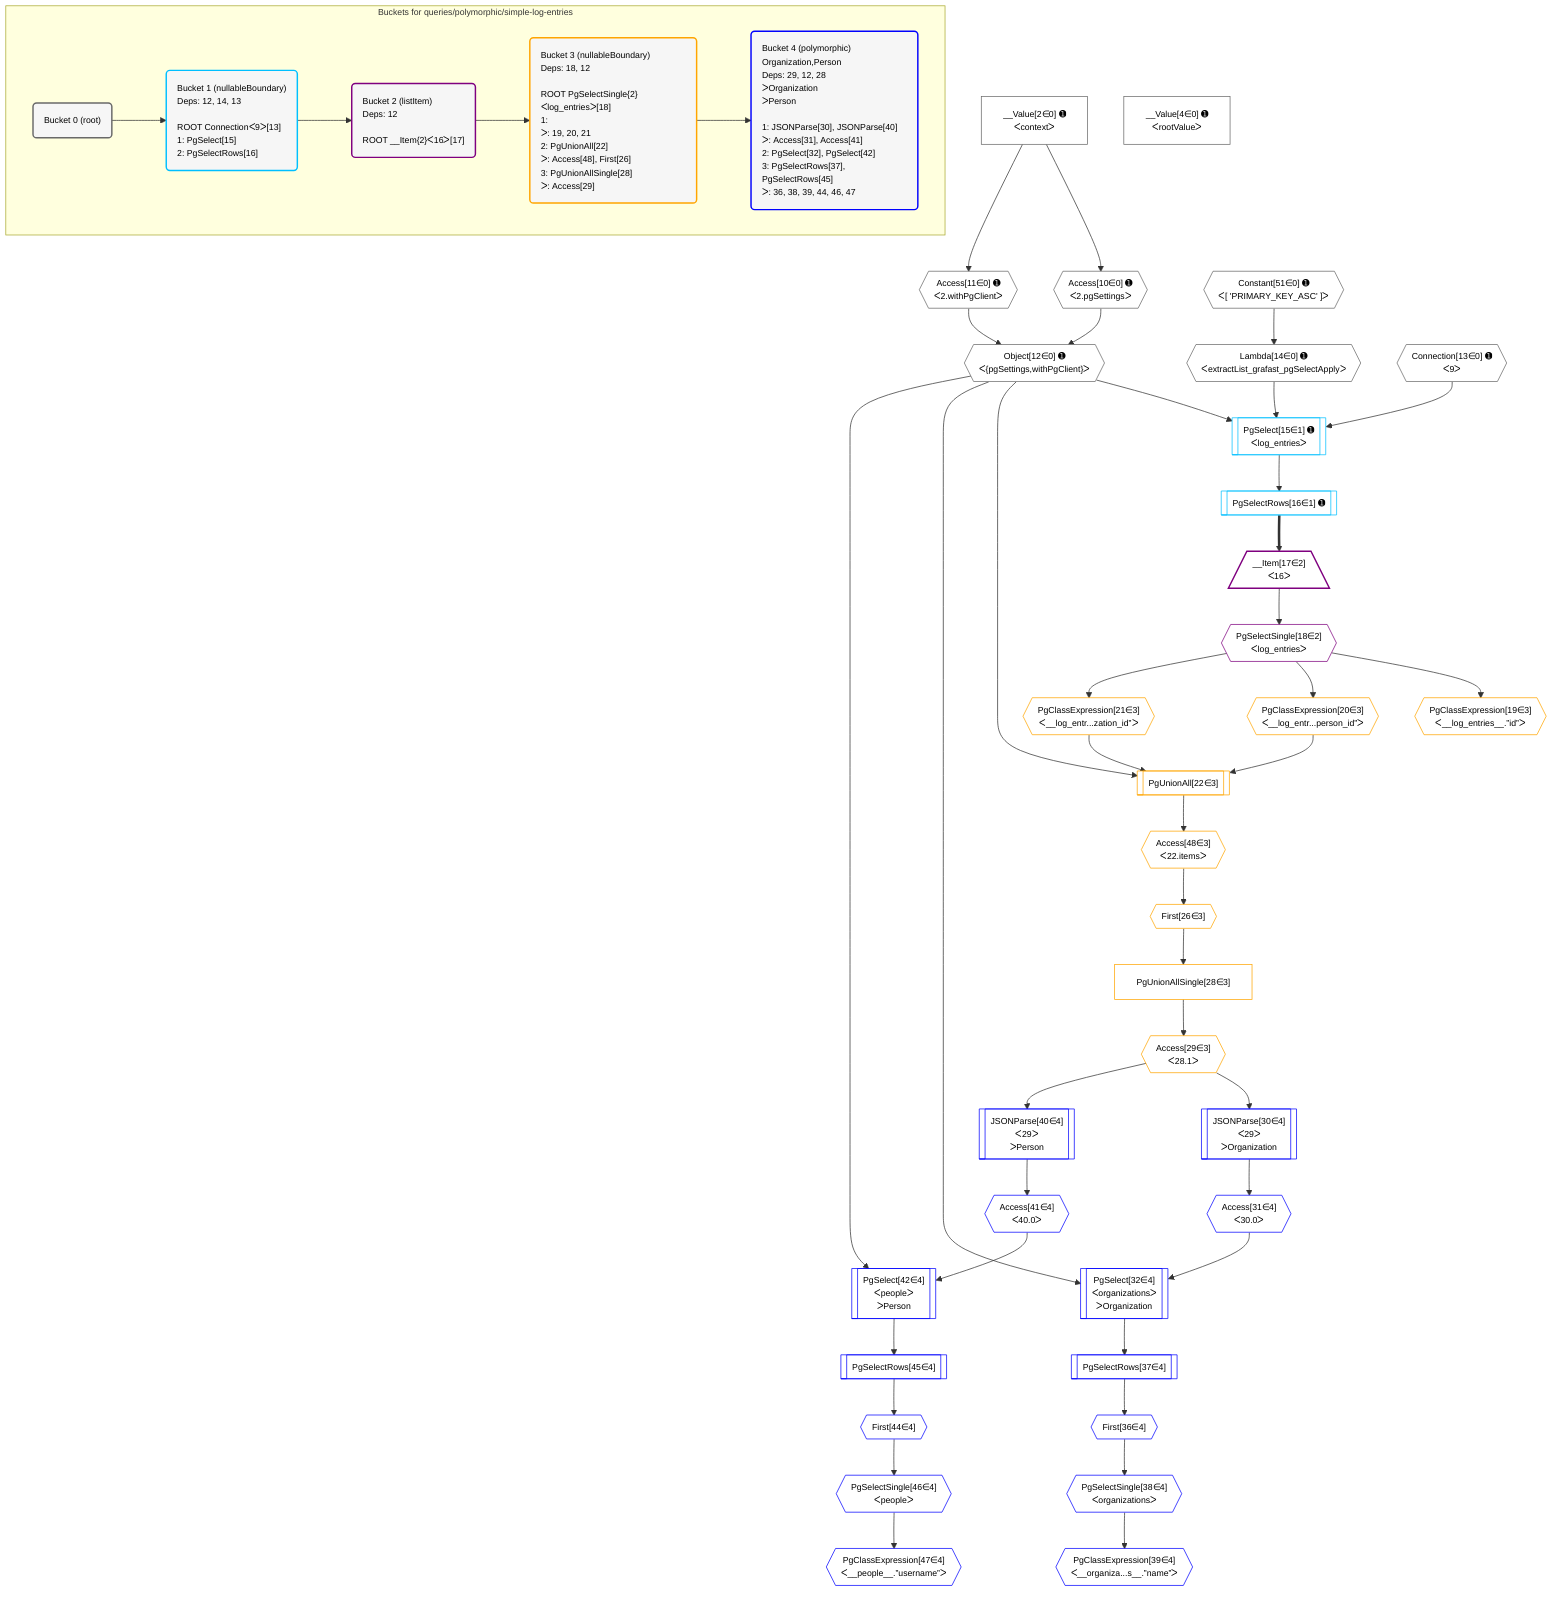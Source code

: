 %%{init: {'themeVariables': { 'fontSize': '12px'}}}%%
graph TD
    classDef path fill:#eee,stroke:#000,color:#000
    classDef plan fill:#fff,stroke-width:1px,color:#000
    classDef itemplan fill:#fff,stroke-width:2px,color:#000
    classDef unbatchedplan fill:#dff,stroke-width:1px,color:#000
    classDef sideeffectplan fill:#fcc,stroke-width:2px,color:#000
    classDef bucket fill:#f6f6f6,color:#000,stroke-width:2px,text-align:left


    %% plan dependencies
    Object12{{"Object[12∈0] ➊<br />ᐸ{pgSettings,withPgClient}ᐳ"}}:::plan
    Access10{{"Access[10∈0] ➊<br />ᐸ2.pgSettingsᐳ"}}:::plan
    Access11{{"Access[11∈0] ➊<br />ᐸ2.withPgClientᐳ"}}:::plan
    Access10 & Access11 --> Object12
    __Value2["__Value[2∈0] ➊<br />ᐸcontextᐳ"]:::plan
    __Value2 --> Access10
    __Value2 --> Access11
    Lambda14{{"Lambda[14∈0] ➊<br />ᐸextractList_grafast_pgSelectApplyᐳ"}}:::plan
    Constant51{{"Constant[51∈0] ➊<br />ᐸ[ 'PRIMARY_KEY_ASC' ]ᐳ"}}:::plan
    Constant51 --> Lambda14
    __Value4["__Value[4∈0] ➊<br />ᐸrootValueᐳ"]:::plan
    Connection13{{"Connection[13∈0] ➊<br />ᐸ9ᐳ"}}:::plan
    PgSelect15[["PgSelect[15∈1] ➊<br />ᐸlog_entriesᐳ"]]:::plan
    Object12 & Lambda14 & Connection13 --> PgSelect15
    PgSelectRows16[["PgSelectRows[16∈1] ➊"]]:::plan
    PgSelect15 --> PgSelectRows16
    __Item17[/"__Item[17∈2]<br />ᐸ16ᐳ"\]:::itemplan
    PgSelectRows16 ==> __Item17
    PgSelectSingle18{{"PgSelectSingle[18∈2]<br />ᐸlog_entriesᐳ"}}:::plan
    __Item17 --> PgSelectSingle18
    PgUnionAll22[["PgUnionAll[22∈3]"]]:::plan
    PgClassExpression20{{"PgClassExpression[20∈3]<br />ᐸ__log_entr...person_id”ᐳ"}}:::plan
    PgClassExpression21{{"PgClassExpression[21∈3]<br />ᐸ__log_entr...zation_id”ᐳ"}}:::plan
    Object12 & PgClassExpression20 & PgClassExpression21 --> PgUnionAll22
    PgClassExpression19{{"PgClassExpression[19∈3]<br />ᐸ__log_entries__.”id”ᐳ"}}:::plan
    PgSelectSingle18 --> PgClassExpression19
    PgSelectSingle18 --> PgClassExpression20
    PgSelectSingle18 --> PgClassExpression21
    First26{{"First[26∈3]"}}:::plan
    Access48{{"Access[48∈3]<br />ᐸ22.itemsᐳ"}}:::plan
    Access48 --> First26
    PgUnionAllSingle28["PgUnionAllSingle[28∈3]"]:::plan
    First26 --> PgUnionAllSingle28
    Access29{{"Access[29∈3]<br />ᐸ28.1ᐳ"}}:::plan
    PgUnionAllSingle28 --> Access29
    PgUnionAll22 --> Access48
    PgSelect32[["PgSelect[32∈4]<br />ᐸorganizationsᐳ<br />ᐳOrganization"]]:::plan
    Access31{{"Access[31∈4]<br />ᐸ30.0ᐳ"}}:::plan
    Object12 & Access31 --> PgSelect32
    PgSelect42[["PgSelect[42∈4]<br />ᐸpeopleᐳ<br />ᐳPerson"]]:::plan
    Access41{{"Access[41∈4]<br />ᐸ40.0ᐳ"}}:::plan
    Object12 & Access41 --> PgSelect42
    JSONParse30[["JSONParse[30∈4]<br />ᐸ29ᐳ<br />ᐳOrganization"]]:::plan
    Access29 --> JSONParse30
    JSONParse30 --> Access31
    First36{{"First[36∈4]"}}:::plan
    PgSelectRows37[["PgSelectRows[37∈4]"]]:::plan
    PgSelectRows37 --> First36
    PgSelect32 --> PgSelectRows37
    PgSelectSingle38{{"PgSelectSingle[38∈4]<br />ᐸorganizationsᐳ"}}:::plan
    First36 --> PgSelectSingle38
    PgClassExpression39{{"PgClassExpression[39∈4]<br />ᐸ__organiza...s__.”name”ᐳ"}}:::plan
    PgSelectSingle38 --> PgClassExpression39
    JSONParse40[["JSONParse[40∈4]<br />ᐸ29ᐳ<br />ᐳPerson"]]:::plan
    Access29 --> JSONParse40
    JSONParse40 --> Access41
    First44{{"First[44∈4]"}}:::plan
    PgSelectRows45[["PgSelectRows[45∈4]"]]:::plan
    PgSelectRows45 --> First44
    PgSelect42 --> PgSelectRows45
    PgSelectSingle46{{"PgSelectSingle[46∈4]<br />ᐸpeopleᐳ"}}:::plan
    First44 --> PgSelectSingle46
    PgClassExpression47{{"PgClassExpression[47∈4]<br />ᐸ__people__.”username”ᐳ"}}:::plan
    PgSelectSingle46 --> PgClassExpression47

    %% define steps

    subgraph "Buckets for queries/polymorphic/simple-log-entries"
    Bucket0("Bucket 0 (root)"):::bucket
    classDef bucket0 stroke:#696969
    class Bucket0,__Value2,__Value4,Access10,Access11,Object12,Connection13,Lambda14,Constant51 bucket0
    Bucket1("Bucket 1 (nullableBoundary)<br />Deps: 12, 14, 13<br /><br />ROOT Connectionᐸ9ᐳ[13]<br />1: PgSelect[15]<br />2: PgSelectRows[16]"):::bucket
    classDef bucket1 stroke:#00bfff
    class Bucket1,PgSelect15,PgSelectRows16 bucket1
    Bucket2("Bucket 2 (listItem)<br />Deps: 12<br /><br />ROOT __Item{2}ᐸ16ᐳ[17]"):::bucket
    classDef bucket2 stroke:#7f007f
    class Bucket2,__Item17,PgSelectSingle18 bucket2
    Bucket3("Bucket 3 (nullableBoundary)<br />Deps: 18, 12<br /><br />ROOT PgSelectSingle{2}ᐸlog_entriesᐳ[18]<br />1: <br />ᐳ: 19, 20, 21<br />2: PgUnionAll[22]<br />ᐳ: Access[48], First[26]<br />3: PgUnionAllSingle[28]<br />ᐳ: Access[29]"):::bucket
    classDef bucket3 stroke:#ffa500
    class Bucket3,PgClassExpression19,PgClassExpression20,PgClassExpression21,PgUnionAll22,First26,PgUnionAllSingle28,Access29,Access48 bucket3
    Bucket4("Bucket 4 (polymorphic)<br />Organization,Person<br />Deps: 29, 12, 28<br />ᐳOrganization<br />ᐳPerson<br /><br />1: JSONParse[30], JSONParse[40]<br />ᐳ: Access[31], Access[41]<br />2: PgSelect[32], PgSelect[42]<br />3: PgSelectRows[37], PgSelectRows[45]<br />ᐳ: 36, 38, 39, 44, 46, 47"):::bucket
    classDef bucket4 stroke:#0000ff
    class Bucket4,JSONParse30,Access31,PgSelect32,First36,PgSelectRows37,PgSelectSingle38,PgClassExpression39,JSONParse40,Access41,PgSelect42,First44,PgSelectRows45,PgSelectSingle46,PgClassExpression47 bucket4
    Bucket0 --> Bucket1
    Bucket1 --> Bucket2
    Bucket2 --> Bucket3
    Bucket3 --> Bucket4
    end